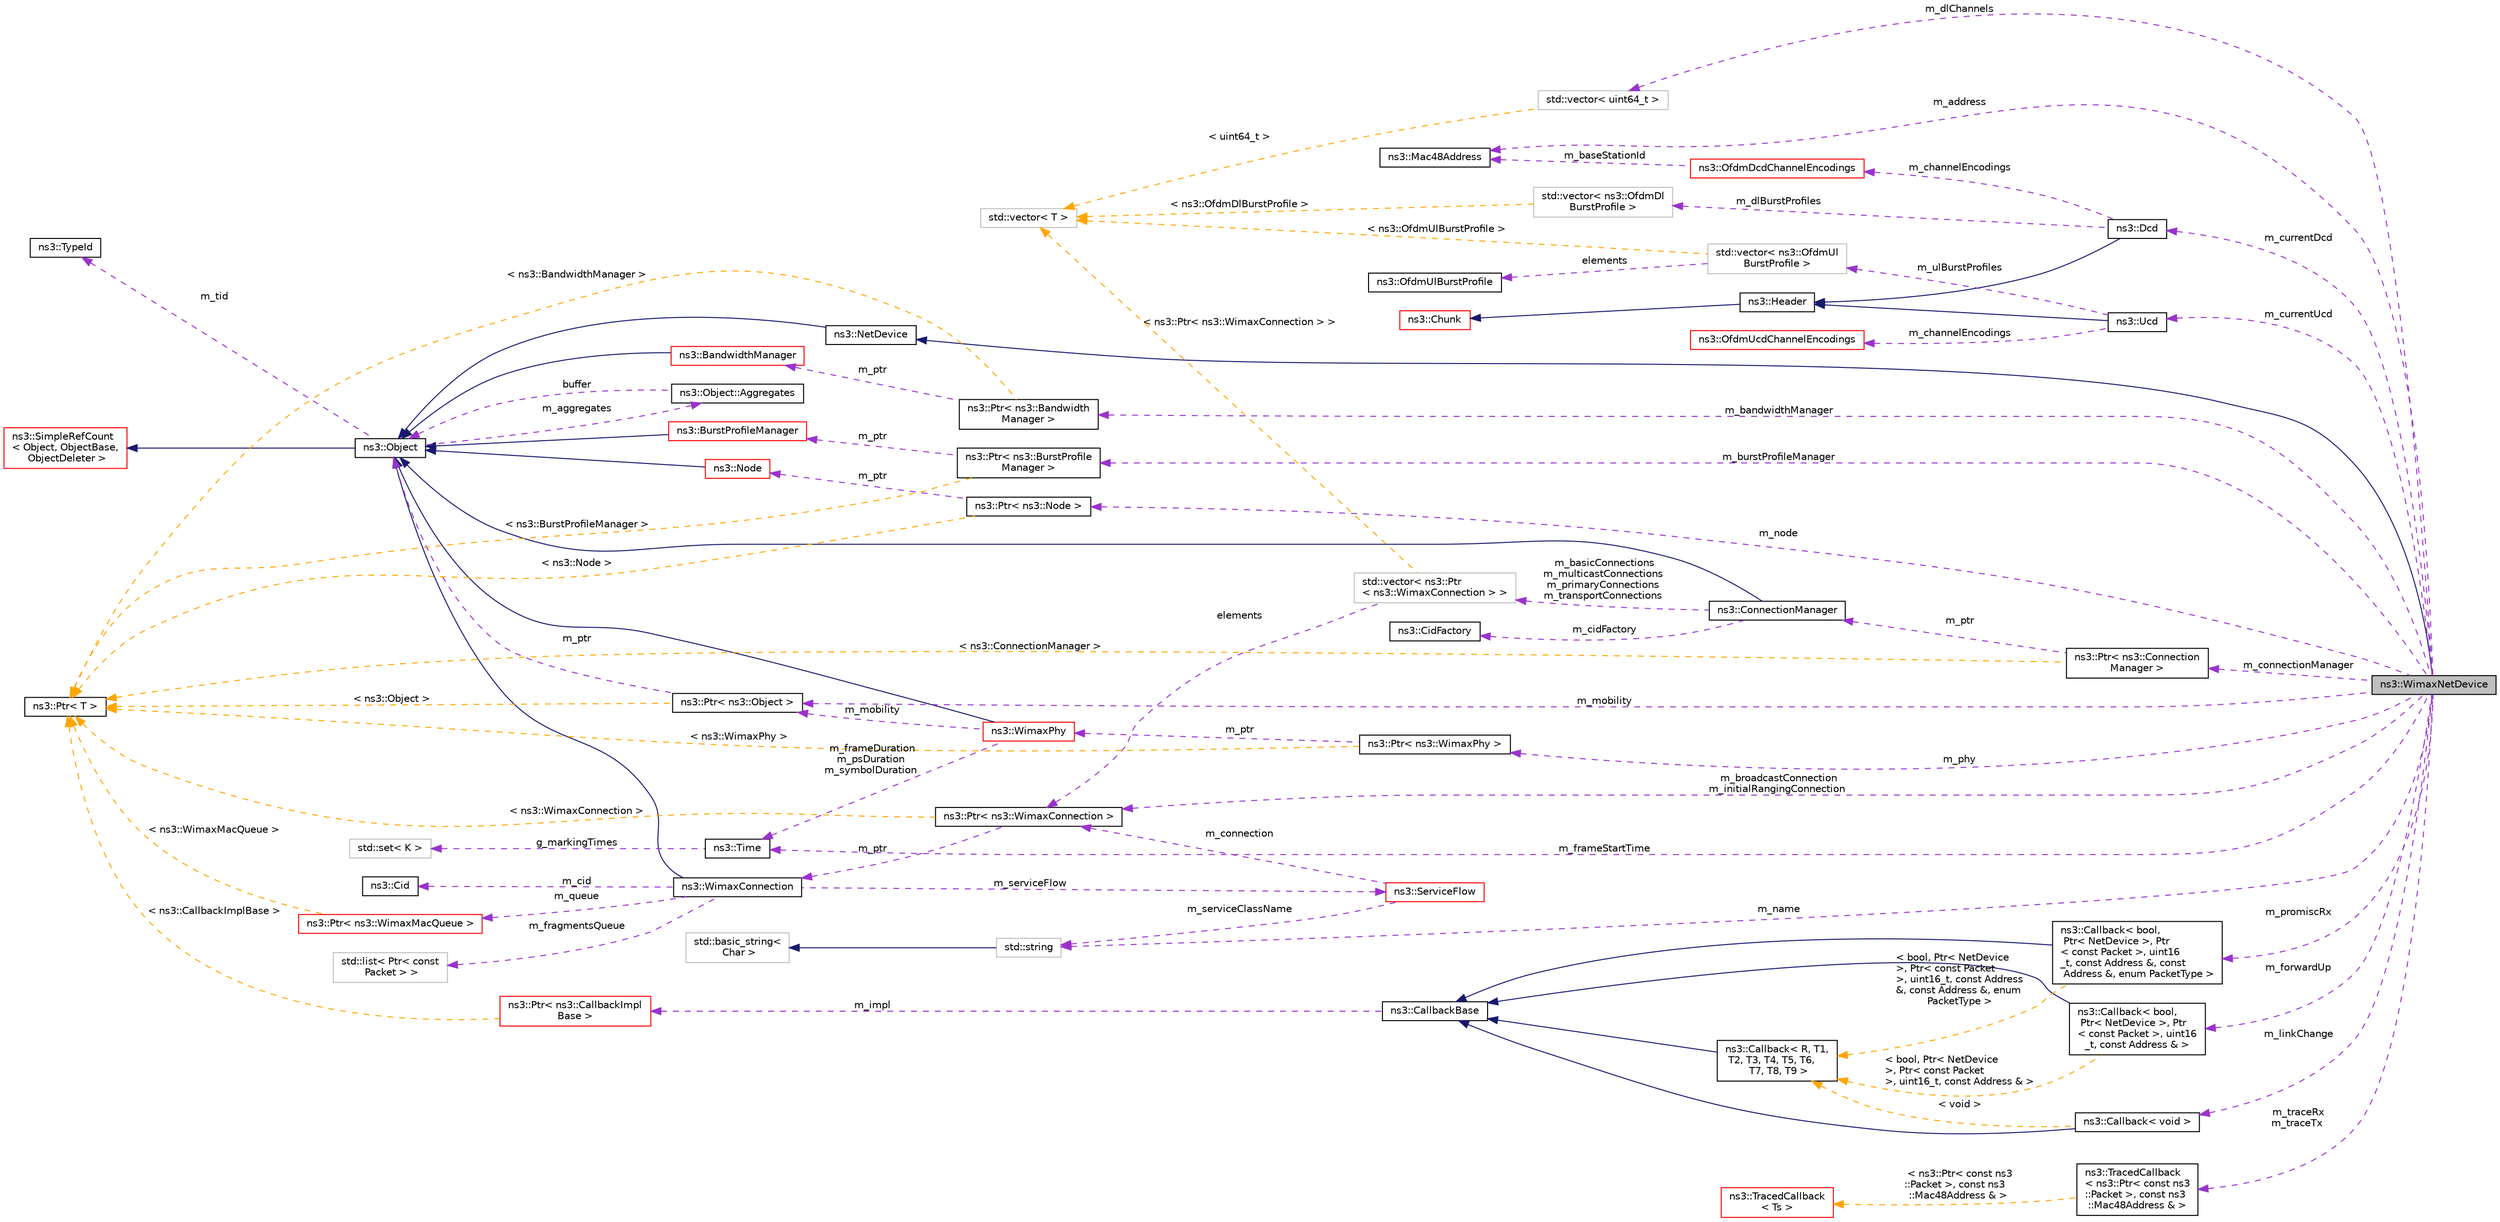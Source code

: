 digraph "ns3::WimaxNetDevice"
{
 // LATEX_PDF_SIZE
  edge [fontname="Helvetica",fontsize="10",labelfontname="Helvetica",labelfontsize="10"];
  node [fontname="Helvetica",fontsize="10",shape=record];
  rankdir="LR";
  Node1 [label="ns3::WimaxNetDevice",height=0.2,width=0.4,color="black", fillcolor="grey75", style="filled", fontcolor="black",tooltip="Hold together all WiMAX-related objects in a NetDevice."];
  Node2 -> Node1 [dir="back",color="midnightblue",fontsize="10",style="solid",fontname="Helvetica"];
  Node2 [label="ns3::NetDevice",height=0.2,width=0.4,color="black", fillcolor="white", style="filled",URL="$classns3_1_1_net_device.html",tooltip="Network layer to device interface."];
  Node3 -> Node2 [dir="back",color="midnightblue",fontsize="10",style="solid",fontname="Helvetica"];
  Node3 [label="ns3::Object",height=0.2,width=0.4,color="black", fillcolor="white", style="filled",URL="$classns3_1_1_object.html",tooltip="A base class which provides memory management and object aggregation."];
  Node4 -> Node3 [dir="back",color="midnightblue",fontsize="10",style="solid",fontname="Helvetica"];
  Node4 [label="ns3::SimpleRefCount\l\< Object, ObjectBase,\l ObjectDeleter \>",height=0.2,width=0.4,color="red", fillcolor="white", style="filled",URL="$classns3_1_1_simple_ref_count.html",tooltip=" "];
  Node8 -> Node3 [dir="back",color="darkorchid3",fontsize="10",style="dashed",label=" m_tid" ,fontname="Helvetica"];
  Node8 [label="ns3::TypeId",height=0.2,width=0.4,color="black", fillcolor="white", style="filled",URL="$classns3_1_1_type_id.html",tooltip="a unique identifier for an interface."];
  Node9 -> Node3 [dir="back",color="darkorchid3",fontsize="10",style="dashed",label=" m_aggregates" ,fontname="Helvetica"];
  Node9 [label="ns3::Object::Aggregates",height=0.2,width=0.4,color="black", fillcolor="white", style="filled",URL="$structns3_1_1_object_1_1_aggregates.html",tooltip="The list of Objects aggregated to this one."];
  Node3 -> Node9 [dir="back",color="darkorchid3",fontsize="10",style="dashed",label=" buffer" ,fontname="Helvetica"];
  Node10 -> Node1 [dir="back",color="darkorchid3",fontsize="10",style="dashed",label=" m_address" ,fontname="Helvetica"];
  Node10 [label="ns3::Mac48Address",height=0.2,width=0.4,color="black", fillcolor="white", style="filled",URL="$classns3_1_1_mac48_address.html",tooltip="an EUI-48 address"];
  Node11 -> Node1 [dir="back",color="darkorchid3",fontsize="10",style="dashed",label=" m_broadcastConnection\nm_initialRangingConnection" ,fontname="Helvetica"];
  Node11 [label="ns3::Ptr\< ns3::WimaxConnection \>",height=0.2,width=0.4,color="black", fillcolor="white", style="filled",URL="$classns3_1_1_ptr.html",tooltip=" "];
  Node12 -> Node11 [dir="back",color="darkorchid3",fontsize="10",style="dashed",label=" m_ptr" ,fontname="Helvetica"];
  Node12 [label="ns3::WimaxConnection",height=0.2,width=0.4,color="black", fillcolor="white", style="filled",URL="$classns3_1_1_wimax_connection.html",tooltip="Class to represent WiMAX connections."];
  Node3 -> Node12 [dir="back",color="midnightblue",fontsize="10",style="solid",fontname="Helvetica"];
  Node13 -> Node12 [dir="back",color="darkorchid3",fontsize="10",style="dashed",label=" m_serviceFlow" ,fontname="Helvetica"];
  Node13 [label="ns3::ServiceFlow",height=0.2,width=0.4,color="red", fillcolor="white", style="filled",URL="$classns3_1_1_service_flow.html",tooltip="This class implements service flows as described by the IEEE-802.16 standard."];
  Node11 -> Node13 [dir="back",color="darkorchid3",fontsize="10",style="dashed",label=" m_connection" ,fontname="Helvetica"];
  Node18 -> Node13 [dir="back",color="darkorchid3",fontsize="10",style="dashed",label=" m_serviceClassName" ,fontname="Helvetica"];
  Node18 [label="std::string",height=0.2,width=0.4,color="grey75", fillcolor="white", style="filled",tooltip=" "];
  Node19 -> Node18 [dir="back",color="midnightblue",fontsize="10",style="solid",fontname="Helvetica"];
  Node19 [label="std::basic_string\<\l Char \>",height=0.2,width=0.4,color="grey75", fillcolor="white", style="filled",tooltip=" "];
  Node31 -> Node12 [dir="back",color="darkorchid3",fontsize="10",style="dashed",label=" m_cid" ,fontname="Helvetica"];
  Node31 [label="ns3::Cid",height=0.2,width=0.4,color="black", fillcolor="white", style="filled",URL="$classns3_1_1_cid.html",tooltip="Cid class."];
  Node32 -> Node12 [dir="back",color="darkorchid3",fontsize="10",style="dashed",label=" m_fragmentsQueue" ,fontname="Helvetica"];
  Node32 [label="std::list\< Ptr\< const\l Packet \> \>",height=0.2,width=0.4,color="grey75", fillcolor="white", style="filled",tooltip=" "];
  Node34 -> Node12 [dir="back",color="darkorchid3",fontsize="10",style="dashed",label=" m_queue" ,fontname="Helvetica"];
  Node34 [label="ns3::Ptr\< ns3::WimaxMacQueue \>",height=0.2,width=0.4,color="red", fillcolor="white", style="filled",URL="$classns3_1_1_ptr.html",tooltip=" "];
  Node44 -> Node34 [dir="back",color="orange",fontsize="10",style="dashed",label=" \< ns3::WimaxMacQueue \>" ,fontname="Helvetica"];
  Node44 [label="ns3::Ptr\< T \>",height=0.2,width=0.4,color="black", fillcolor="white", style="filled",URL="$classns3_1_1_ptr.html",tooltip="Smart pointer class similar to boost::intrusive_ptr."];
  Node44 -> Node11 [dir="back",color="orange",fontsize="10",style="dashed",label=" \< ns3::WimaxConnection \>" ,fontname="Helvetica"];
  Node70 -> Node1 [dir="back",color="darkorchid3",fontsize="10",style="dashed",label=" m_promiscRx" ,fontname="Helvetica"];
  Node70 [label="ns3::Callback\< bool,\l Ptr\< NetDevice \>, Ptr\l\< const Packet \>, uint16\l_t, const Address &, const\l Address &, enum PacketType \>",height=0.2,width=0.4,color="black", fillcolor="white", style="filled",URL="$classns3_1_1_callback.html",tooltip=" "];
  Node40 -> Node70 [dir="back",color="midnightblue",fontsize="10",style="solid",fontname="Helvetica"];
  Node40 [label="ns3::CallbackBase",height=0.2,width=0.4,color="black", fillcolor="white", style="filled",URL="$classns3_1_1_callback_base.html",tooltip="Base class for Callback class."];
  Node41 -> Node40 [dir="back",color="darkorchid3",fontsize="10",style="dashed",label=" m_impl" ,fontname="Helvetica"];
  Node41 [label="ns3::Ptr\< ns3::CallbackImpl\lBase \>",height=0.2,width=0.4,color="red", fillcolor="white", style="filled",URL="$classns3_1_1_ptr.html",tooltip=" "];
  Node44 -> Node41 [dir="back",color="orange",fontsize="10",style="dashed",label=" \< ns3::CallbackImplBase \>" ,fontname="Helvetica"];
  Node45 -> Node70 [dir="back",color="orange",fontsize="10",style="dashed",label=" \< bool, Ptr\< NetDevice\l \>, Ptr\< const Packet\l \>, uint16_t, const Address\l &, const Address &, enum\l PacketType \>" ,fontname="Helvetica"];
  Node45 [label="ns3::Callback\< R, T1,\l T2, T3, T4, T5, T6,\l T7, T8, T9 \>",height=0.2,width=0.4,color="black", fillcolor="white", style="filled",URL="$classns3_1_1_callback.html",tooltip="Callback template class."];
  Node40 -> Node45 [dir="back",color="midnightblue",fontsize="10",style="solid",fontname="Helvetica"];
  Node71 -> Node1 [dir="back",color="darkorchid3",fontsize="10",style="dashed",label=" m_connectionManager" ,fontname="Helvetica"];
  Node71 [label="ns3::Ptr\< ns3::Connection\lManager \>",height=0.2,width=0.4,color="black", fillcolor="white", style="filled",URL="$classns3_1_1_ptr.html",tooltip=" "];
  Node72 -> Node71 [dir="back",color="darkorchid3",fontsize="10",style="dashed",label=" m_ptr" ,fontname="Helvetica"];
  Node72 [label="ns3::ConnectionManager",height=0.2,width=0.4,color="black", fillcolor="white", style="filled",URL="$classns3_1_1_connection_manager.html",tooltip="The same connection manager class serves both for BS and SS though some functions are exclusive to on..."];
  Node3 -> Node72 [dir="back",color="midnightblue",fontsize="10",style="solid",fontname="Helvetica"];
  Node73 -> Node72 [dir="back",color="darkorchid3",fontsize="10",style="dashed",label=" m_basicConnections\nm_multicastConnections\nm_primaryConnections\nm_transportConnections" ,fontname="Helvetica"];
  Node73 [label="std::vector\< ns3::Ptr\l\< ns3::WimaxConnection \> \>",height=0.2,width=0.4,color="grey75", fillcolor="white", style="filled",tooltip=" "];
  Node11 -> Node73 [dir="back",color="darkorchid3",fontsize="10",style="dashed",label=" elements" ,fontname="Helvetica"];
  Node24 -> Node73 [dir="back",color="orange",fontsize="10",style="dashed",label=" \< ns3::Ptr\< ns3::WimaxConnection \> \>" ,fontname="Helvetica"];
  Node24 [label="std::vector\< T \>",height=0.2,width=0.4,color="grey75", fillcolor="white", style="filled",tooltip=" "];
  Node74 -> Node72 [dir="back",color="darkorchid3",fontsize="10",style="dashed",label=" m_cidFactory" ,fontname="Helvetica"];
  Node74 [label="ns3::CidFactory",height=0.2,width=0.4,color="black", fillcolor="white", style="filled",URL="$classns3_1_1_cid_factory.html",tooltip="This class is used exclusively by the BS to allocate CIDs to new connections."];
  Node44 -> Node71 [dir="back",color="orange",fontsize="10",style="dashed",label=" \< ns3::ConnectionManager \>" ,fontname="Helvetica"];
  Node75 -> Node1 [dir="back",color="darkorchid3",fontsize="10",style="dashed",label=" m_currentUcd" ,fontname="Helvetica"];
  Node75 [label="ns3::Ucd",height=0.2,width=0.4,color="black", fillcolor="white", style="filled",URL="$classns3_1_1_ucd.html",tooltip="This class implements the UCD message as described by \"IEEE Standard for Local and metropolitan area ..."];
  Node49 -> Node75 [dir="back",color="midnightblue",fontsize="10",style="solid",fontname="Helvetica"];
  Node49 [label="ns3::Header",height=0.2,width=0.4,color="black", fillcolor="white", style="filled",URL="$classns3_1_1_header.html",tooltip="Protocol header serialization and deserialization."];
  Node50 -> Node49 [dir="back",color="midnightblue",fontsize="10",style="solid",fontname="Helvetica"];
  Node50 [label="ns3::Chunk",height=0.2,width=0.4,color="red", fillcolor="white", style="filled",URL="$classns3_1_1_chunk.html",tooltip="abstract base class for ns3::Header and ns3::Trailer"];
  Node76 -> Node75 [dir="back",color="darkorchid3",fontsize="10",style="dashed",label=" m_ulBurstProfiles" ,fontname="Helvetica"];
  Node76 [label="std::vector\< ns3::OfdmUl\lBurstProfile \>",height=0.2,width=0.4,color="grey75", fillcolor="white", style="filled",tooltip=" "];
  Node77 -> Node76 [dir="back",color="darkorchid3",fontsize="10",style="dashed",label=" elements" ,fontname="Helvetica"];
  Node77 [label="ns3::OfdmUlBurstProfile",height=0.2,width=0.4,color="black", fillcolor="white", style="filled",URL="$classns3_1_1_ofdm_ul_burst_profile.html",tooltip="This class implements the UL burst profile as described by \"IEEE Standard for Local and metropolitan ..."];
  Node24 -> Node76 [dir="back",color="orange",fontsize="10",style="dashed",label=" \< ns3::OfdmUlBurstProfile \>" ,fontname="Helvetica"];
  Node78 -> Node75 [dir="back",color="darkorchid3",fontsize="10",style="dashed",label=" m_channelEncodings" ,fontname="Helvetica"];
  Node78 [label="ns3::OfdmUcdChannelEncodings",height=0.2,width=0.4,color="red", fillcolor="white", style="filled",URL="$classns3_1_1_ofdm_ucd_channel_encodings.html",tooltip="This class implements the OFDM UCD channel encodings as described by \"IEEE Standard for Local and met..."];
  Node80 -> Node1 [dir="back",color="darkorchid3",fontsize="10",style="dashed",label=" m_currentDcd" ,fontname="Helvetica"];
  Node80 [label="ns3::Dcd",height=0.2,width=0.4,color="black", fillcolor="white", style="filled",URL="$classns3_1_1_dcd.html",tooltip="This class implements Downlink channel descriptor as described by \"IEEE Standard for Local and metrop..."];
  Node49 -> Node80 [dir="back",color="midnightblue",fontsize="10",style="solid",fontname="Helvetica"];
  Node81 -> Node80 [dir="back",color="darkorchid3",fontsize="10",style="dashed",label=" m_channelEncodings" ,fontname="Helvetica"];
  Node81 [label="ns3::OfdmDcdChannelEncodings",height=0.2,width=0.4,color="red", fillcolor="white", style="filled",URL="$classns3_1_1_ofdm_dcd_channel_encodings.html",tooltip="This class implements the OFDM DCD channel encodings as described by \"IEEE Standard for Local and met..."];
  Node10 -> Node81 [dir="back",color="darkorchid3",fontsize="10",style="dashed",label=" m_baseStationId" ,fontname="Helvetica"];
  Node83 -> Node80 [dir="back",color="darkorchid3",fontsize="10",style="dashed",label=" m_dlBurstProfiles" ,fontname="Helvetica"];
  Node83 [label="std::vector\< ns3::OfdmDl\lBurstProfile \>",height=0.2,width=0.4,color="grey75", fillcolor="white", style="filled",tooltip=" "];
  Node24 -> Node83 [dir="back",color="orange",fontsize="10",style="dashed",label=" \< ns3::OfdmDlBurstProfile \>" ,fontname="Helvetica"];
  Node85 -> Node1 [dir="back",color="darkorchid3",fontsize="10",style="dashed",label=" m_node" ,fontname="Helvetica"];
  Node85 [label="ns3::Ptr\< ns3::Node \>",height=0.2,width=0.4,color="black", fillcolor="white", style="filled",URL="$classns3_1_1_ptr.html",tooltip=" "];
  Node86 -> Node85 [dir="back",color="darkorchid3",fontsize="10",style="dashed",label=" m_ptr" ,fontname="Helvetica"];
  Node86 [label="ns3::Node",height=0.2,width=0.4,color="red", fillcolor="white", style="filled",URL="$classns3_1_1_node.html",tooltip="A network Node."];
  Node3 -> Node86 [dir="back",color="midnightblue",fontsize="10",style="solid",fontname="Helvetica"];
  Node44 -> Node85 [dir="back",color="orange",fontsize="10",style="dashed",label=" \< ns3::Node \>" ,fontname="Helvetica"];
  Node107 -> Node1 [dir="back",color="darkorchid3",fontsize="10",style="dashed",label=" m_forwardUp" ,fontname="Helvetica"];
  Node107 [label="ns3::Callback\< bool,\l Ptr\< NetDevice \>, Ptr\l\< const Packet \>, uint16\l_t, const Address & \>",height=0.2,width=0.4,color="black", fillcolor="white", style="filled",URL="$classns3_1_1_callback.html",tooltip=" "];
  Node40 -> Node107 [dir="back",color="midnightblue",fontsize="10",style="solid",fontname="Helvetica"];
  Node45 -> Node107 [dir="back",color="orange",fontsize="10",style="dashed",label=" \< bool, Ptr\< NetDevice\l \>, Ptr\< const Packet\l \>, uint16_t, const Address & \>" ,fontname="Helvetica"];
  Node15 -> Node1 [dir="back",color="darkorchid3",fontsize="10",style="dashed",label=" m_frameStartTime" ,fontname="Helvetica"];
  Node15 [label="ns3::Time",height=0.2,width=0.4,color="black", fillcolor="white", style="filled",URL="$classns3_1_1_time.html",tooltip="Simulation virtual time values and global simulation resolution."];
  Node16 -> Node15 [dir="back",color="darkorchid3",fontsize="10",style="dashed",label=" g_markingTimes" ,fontname="Helvetica"];
  Node16 [label="std::set\< K \>",height=0.2,width=0.4,color="grey75", fillcolor="white", style="filled",tooltip=" "];
  Node108 -> Node1 [dir="back",color="darkorchid3",fontsize="10",style="dashed",label=" m_linkChange" ,fontname="Helvetica"];
  Node108 [label="ns3::Callback\< void \>",height=0.2,width=0.4,color="black", fillcolor="white", style="filled",URL="$classns3_1_1_callback.html",tooltip=" "];
  Node40 -> Node108 [dir="back",color="midnightblue",fontsize="10",style="solid",fontname="Helvetica"];
  Node45 -> Node108 [dir="back",color="orange",fontsize="10",style="dashed",label=" \< void \>" ,fontname="Helvetica"];
  Node109 -> Node1 [dir="back",color="darkorchid3",fontsize="10",style="dashed",label=" m_dlChannels" ,fontname="Helvetica"];
  Node109 [label="std::vector\< uint64_t \>",height=0.2,width=0.4,color="grey75", fillcolor="white", style="filled",tooltip=" "];
  Node24 -> Node109 [dir="back",color="orange",fontsize="10",style="dashed",label=" \< uint64_t \>" ,fontname="Helvetica"];
  Node18 -> Node1 [dir="back",color="darkorchid3",fontsize="10",style="dashed",label=" m_name" ,fontname="Helvetica"];
  Node110 -> Node1 [dir="back",color="darkorchid3",fontsize="10",style="dashed",label=" m_phy" ,fontname="Helvetica"];
  Node110 [label="ns3::Ptr\< ns3::WimaxPhy \>",height=0.2,width=0.4,color="black", fillcolor="white", style="filled",URL="$classns3_1_1_ptr.html",tooltip=" "];
  Node111 -> Node110 [dir="back",color="darkorchid3",fontsize="10",style="dashed",label=" m_ptr" ,fontname="Helvetica"];
  Node111 [label="ns3::WimaxPhy",height=0.2,width=0.4,color="red", fillcolor="white", style="filled",URL="$classns3_1_1_wimax_phy.html",tooltip=" "];
  Node3 -> Node111 [dir="back",color="midnightblue",fontsize="10",style="solid",fontname="Helvetica"];
  Node15 -> Node111 [dir="back",color="darkorchid3",fontsize="10",style="dashed",label=" m_frameDuration\nm_psDuration\nm_symbolDuration" ,fontname="Helvetica"];
  Node118 -> Node111 [dir="back",color="darkorchid3",fontsize="10",style="dashed",label=" m_mobility" ,fontname="Helvetica"];
  Node118 [label="ns3::Ptr\< ns3::Object \>",height=0.2,width=0.4,color="black", fillcolor="white", style="filled",URL="$classns3_1_1_ptr.html",tooltip=" "];
  Node3 -> Node118 [dir="back",color="darkorchid3",fontsize="10",style="dashed",label=" m_ptr" ,fontname="Helvetica"];
  Node44 -> Node118 [dir="back",color="orange",fontsize="10",style="dashed",label=" \< ns3::Object \>" ,fontname="Helvetica"];
  Node44 -> Node110 [dir="back",color="orange",fontsize="10",style="dashed",label=" \< ns3::WimaxPhy \>" ,fontname="Helvetica"];
  Node119 -> Node1 [dir="back",color="darkorchid3",fontsize="10",style="dashed",label=" m_traceRx\nm_traceTx" ,fontname="Helvetica"];
  Node119 [label="ns3::TracedCallback\l\< ns3::Ptr\< const ns3\l::Packet \>, const ns3\l::Mac48Address & \>",height=0.2,width=0.4,color="black", fillcolor="white", style="filled",URL="$classns3_1_1_traced_callback.html",tooltip=" "];
  Node37 -> Node119 [dir="back",color="orange",fontsize="10",style="dashed",label=" \< ns3::Ptr\< const ns3\l::Packet \>, const ns3\l::Mac48Address & \>" ,fontname="Helvetica"];
  Node37 [label="ns3::TracedCallback\l\< Ts \>",height=0.2,width=0.4,color="red", fillcolor="white", style="filled",URL="$classns3_1_1_traced_callback.html",tooltip="Forward calls to a chain of Callback."];
  Node118 -> Node1 [dir="back",color="darkorchid3",fontsize="10",style="dashed",label=" m_mobility" ,fontname="Helvetica"];
  Node120 -> Node1 [dir="back",color="darkorchid3",fontsize="10",style="dashed",label=" m_bandwidthManager" ,fontname="Helvetica"];
  Node120 [label="ns3::Ptr\< ns3::Bandwidth\lManager \>",height=0.2,width=0.4,color="black", fillcolor="white", style="filled",URL="$classns3_1_1_ptr.html",tooltip=" "];
  Node121 -> Node120 [dir="back",color="darkorchid3",fontsize="10",style="dashed",label=" m_ptr" ,fontname="Helvetica"];
  Node121 [label="ns3::BandwidthManager",height=0.2,width=0.4,color="red", fillcolor="white", style="filled",URL="$classns3_1_1_bandwidth_manager.html",tooltip="This class manage the bandwidth request and grant mechanism."];
  Node3 -> Node121 [dir="back",color="midnightblue",fontsize="10",style="solid",fontname="Helvetica"];
  Node44 -> Node120 [dir="back",color="orange",fontsize="10",style="dashed",label=" \< ns3::BandwidthManager \>" ,fontname="Helvetica"];
  Node122 -> Node1 [dir="back",color="darkorchid3",fontsize="10",style="dashed",label=" m_burstProfileManager" ,fontname="Helvetica"];
  Node122 [label="ns3::Ptr\< ns3::BurstProfile\lManager \>",height=0.2,width=0.4,color="black", fillcolor="white", style="filled",URL="$classns3_1_1_ptr.html",tooltip=" "];
  Node123 -> Node122 [dir="back",color="darkorchid3",fontsize="10",style="dashed",label=" m_ptr" ,fontname="Helvetica"];
  Node123 [label="ns3::BurstProfileManager",height=0.2,width=0.4,color="red", fillcolor="white", style="filled",URL="$classns3_1_1_burst_profile_manager.html",tooltip=" "];
  Node3 -> Node123 [dir="back",color="midnightblue",fontsize="10",style="solid",fontname="Helvetica"];
  Node44 -> Node122 [dir="back",color="orange",fontsize="10",style="dashed",label=" \< ns3::BurstProfileManager \>" ,fontname="Helvetica"];
}
